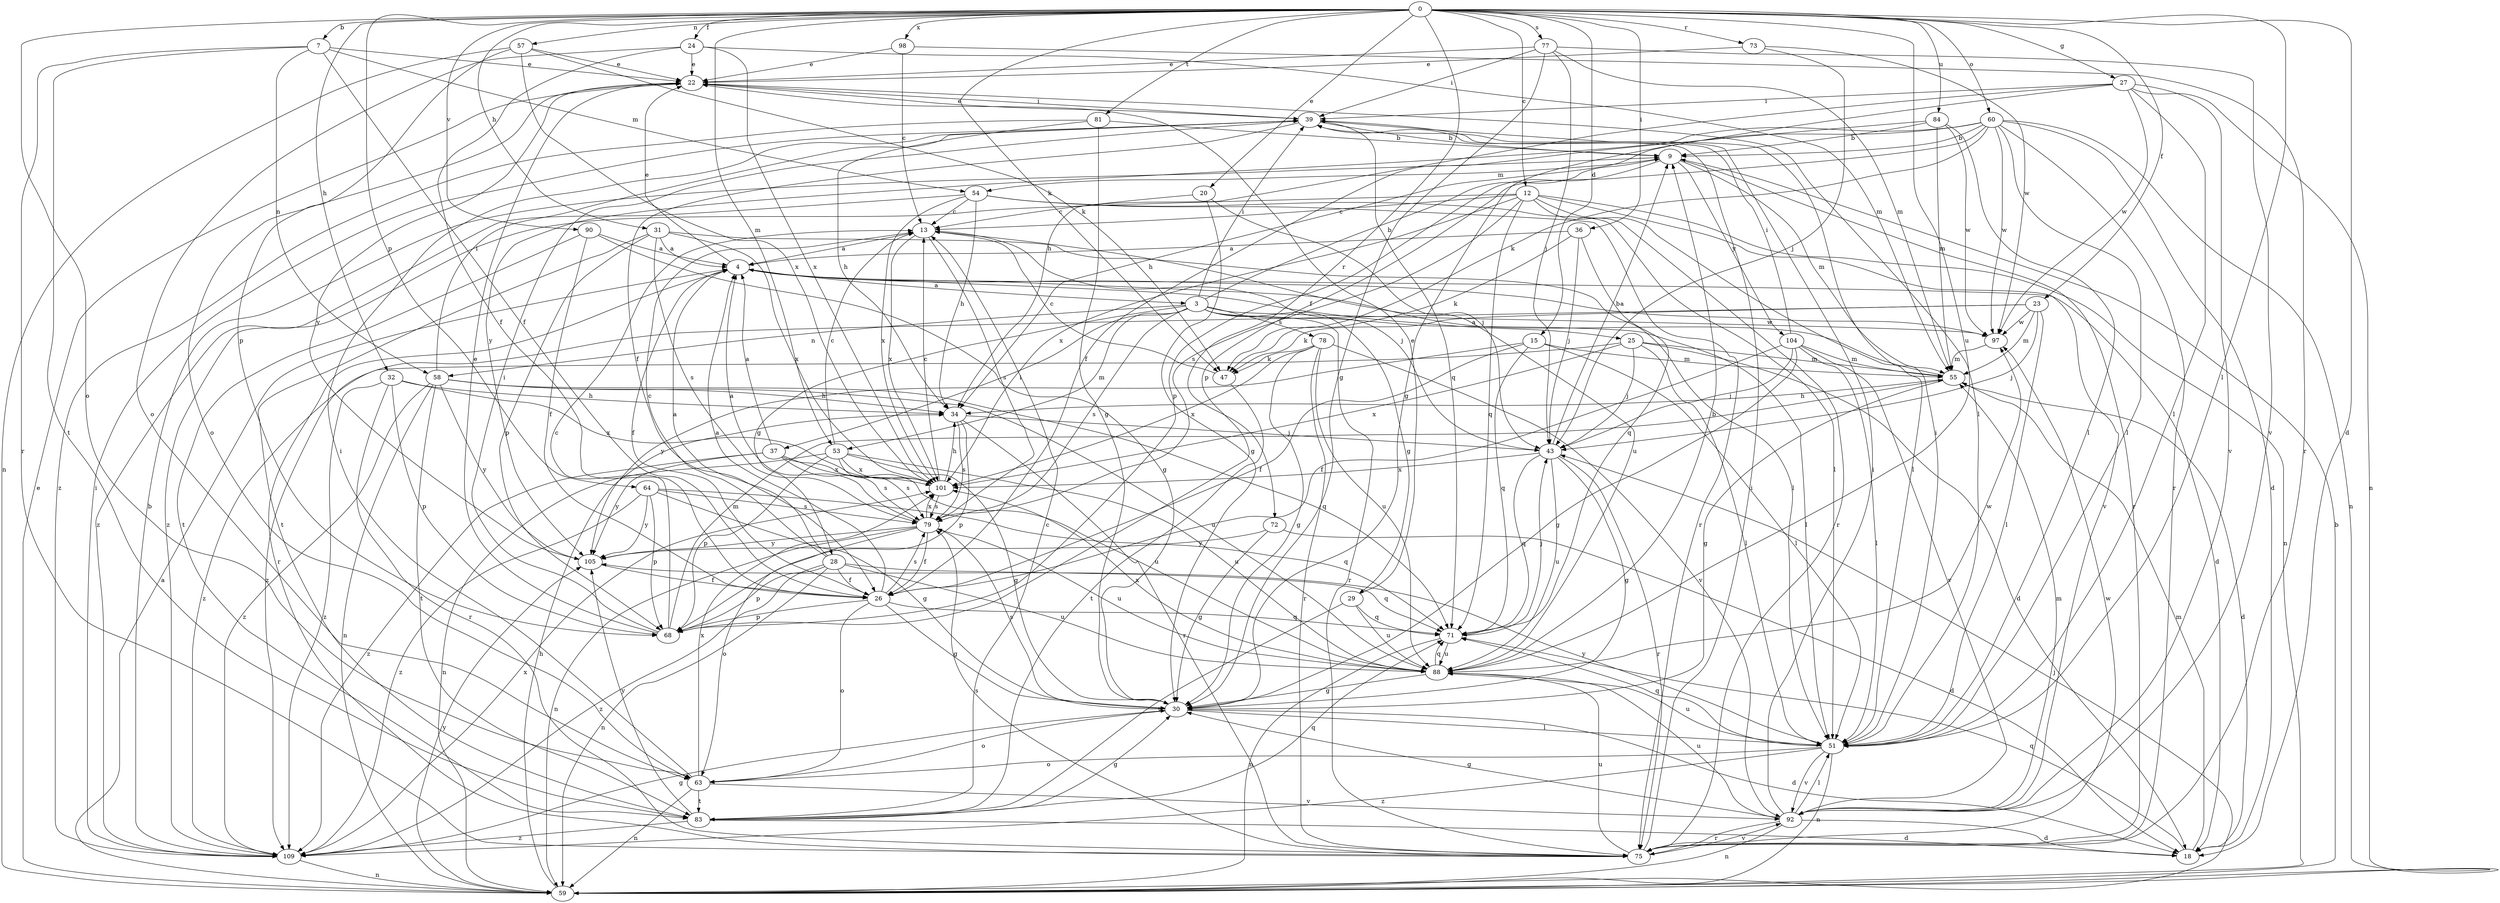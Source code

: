 strict digraph  {
0;
3;
4;
7;
9;
12;
13;
15;
18;
20;
22;
23;
24;
25;
26;
27;
28;
29;
30;
31;
32;
34;
36;
37;
39;
43;
47;
51;
53;
54;
55;
57;
58;
59;
60;
63;
64;
68;
71;
72;
73;
75;
77;
78;
79;
81;
83;
84;
88;
90;
92;
97;
98;
101;
104;
105;
109;
0 -> 7  [label=b];
0 -> 12  [label=c];
0 -> 15  [label=d];
0 -> 18  [label=d];
0 -> 20  [label=e];
0 -> 23  [label=f];
0 -> 24  [label=f];
0 -> 27  [label=g];
0 -> 31  [label=h];
0 -> 32  [label=h];
0 -> 36  [label=i];
0 -> 47  [label=k];
0 -> 51  [label=l];
0 -> 53  [label=m];
0 -> 57  [label=n];
0 -> 60  [label=o];
0 -> 63  [label=o];
0 -> 64  [label=p];
0 -> 72  [label=r];
0 -> 73  [label=r];
0 -> 77  [label=s];
0 -> 81  [label=t];
0 -> 84  [label=u];
0 -> 88  [label=u];
0 -> 90  [label=v];
0 -> 98  [label=x];
3 -> 9  [label=b];
3 -> 28  [label=g];
3 -> 29  [label=g];
3 -> 37  [label=i];
3 -> 39  [label=i];
3 -> 51  [label=l];
3 -> 53  [label=m];
3 -> 58  [label=n];
3 -> 75  [label=r];
3 -> 78  [label=s];
3 -> 79  [label=s];
3 -> 97  [label=w];
4 -> 3  [label=a];
4 -> 18  [label=d];
4 -> 22  [label=e];
4 -> 25  [label=f];
4 -> 26  [label=f];
4 -> 75  [label=r];
7 -> 22  [label=e];
7 -> 26  [label=f];
7 -> 54  [label=m];
7 -> 58  [label=n];
7 -> 75  [label=r];
7 -> 83  [label=t];
9 -> 54  [label=m];
9 -> 55  [label=m];
9 -> 68  [label=p];
9 -> 75  [label=r];
9 -> 104  [label=y];
12 -> 13  [label=c];
12 -> 51  [label=l];
12 -> 59  [label=n];
12 -> 71  [label=q];
12 -> 75  [label=r];
12 -> 79  [label=s];
12 -> 92  [label=v];
12 -> 101  [label=x];
12 -> 109  [label=z];
13 -> 4  [label=a];
13 -> 43  [label=j];
13 -> 79  [label=s];
13 -> 88  [label=u];
13 -> 101  [label=x];
15 -> 26  [label=f];
15 -> 51  [label=l];
15 -> 55  [label=m];
15 -> 71  [label=q];
15 -> 105  [label=y];
18 -> 55  [label=m];
18 -> 71  [label=q];
20 -> 13  [label=c];
20 -> 30  [label=g];
20 -> 43  [label=j];
22 -> 39  [label=i];
22 -> 51  [label=l];
22 -> 63  [label=o];
22 -> 105  [label=y];
23 -> 43  [label=j];
23 -> 47  [label=k];
23 -> 51  [label=l];
23 -> 55  [label=m];
23 -> 97  [label=w];
23 -> 109  [label=z];
24 -> 22  [label=e];
24 -> 26  [label=f];
24 -> 55  [label=m];
24 -> 63  [label=o];
24 -> 101  [label=x];
25 -> 18  [label=d];
25 -> 43  [label=j];
25 -> 51  [label=l];
25 -> 55  [label=m];
25 -> 101  [label=x];
25 -> 109  [label=z];
26 -> 4  [label=a];
26 -> 30  [label=g];
26 -> 63  [label=o];
26 -> 68  [label=p];
26 -> 71  [label=q];
26 -> 79  [label=s];
27 -> 30  [label=g];
27 -> 34  [label=h];
27 -> 39  [label=i];
27 -> 51  [label=l];
27 -> 59  [label=n];
27 -> 92  [label=v];
27 -> 97  [label=w];
28 -> 4  [label=a];
28 -> 13  [label=c];
28 -> 26  [label=f];
28 -> 59  [label=n];
28 -> 68  [label=p];
28 -> 71  [label=q];
28 -> 88  [label=u];
28 -> 109  [label=z];
29 -> 22  [label=e];
29 -> 71  [label=q];
29 -> 83  [label=t];
29 -> 88  [label=u];
30 -> 18  [label=d];
30 -> 51  [label=l];
30 -> 63  [label=o];
30 -> 79  [label=s];
31 -> 4  [label=a];
31 -> 51  [label=l];
31 -> 68  [label=p];
31 -> 79  [label=s];
31 -> 83  [label=t];
31 -> 101  [label=x];
32 -> 34  [label=h];
32 -> 68  [label=p];
32 -> 75  [label=r];
32 -> 101  [label=x];
32 -> 109  [label=z];
34 -> 43  [label=j];
34 -> 68  [label=p];
34 -> 75  [label=r];
34 -> 79  [label=s];
36 -> 4  [label=a];
36 -> 43  [label=j];
36 -> 47  [label=k];
36 -> 71  [label=q];
37 -> 4  [label=a];
37 -> 79  [label=s];
37 -> 88  [label=u];
37 -> 101  [label=x];
37 -> 105  [label=y];
37 -> 109  [label=z];
39 -> 9  [label=b];
39 -> 22  [label=e];
39 -> 26  [label=f];
39 -> 71  [label=q];
43 -> 9  [label=b];
43 -> 30  [label=g];
43 -> 71  [label=q];
43 -> 75  [label=r];
43 -> 88  [label=u];
43 -> 101  [label=x];
47 -> 13  [label=c];
47 -> 83  [label=t];
51 -> 39  [label=i];
51 -> 59  [label=n];
51 -> 63  [label=o];
51 -> 71  [label=q];
51 -> 88  [label=u];
51 -> 92  [label=v];
51 -> 105  [label=y];
51 -> 109  [label=z];
53 -> 13  [label=c];
53 -> 30  [label=g];
53 -> 59  [label=n];
53 -> 68  [label=p];
53 -> 79  [label=s];
53 -> 88  [label=u];
53 -> 101  [label=x];
54 -> 13  [label=c];
54 -> 34  [label=h];
54 -> 51  [label=l];
54 -> 75  [label=r];
54 -> 101  [label=x];
54 -> 109  [label=z];
55 -> 4  [label=a];
55 -> 18  [label=d];
55 -> 30  [label=g];
55 -> 34  [label=h];
57 -> 22  [label=e];
57 -> 47  [label=k];
57 -> 59  [label=n];
57 -> 68  [label=p];
57 -> 101  [label=x];
58 -> 34  [label=h];
58 -> 39  [label=i];
58 -> 59  [label=n];
58 -> 71  [label=q];
58 -> 83  [label=t];
58 -> 88  [label=u];
58 -> 105  [label=y];
58 -> 109  [label=z];
59 -> 4  [label=a];
59 -> 9  [label=b];
59 -> 22  [label=e];
59 -> 34  [label=h];
59 -> 43  [label=j];
59 -> 105  [label=y];
60 -> 9  [label=b];
60 -> 18  [label=d];
60 -> 34  [label=h];
60 -> 47  [label=k];
60 -> 51  [label=l];
60 -> 59  [label=n];
60 -> 68  [label=p];
60 -> 75  [label=r];
60 -> 97  [label=w];
60 -> 105  [label=y];
63 -> 39  [label=i];
63 -> 59  [label=n];
63 -> 83  [label=t];
63 -> 92  [label=v];
63 -> 101  [label=x];
64 -> 30  [label=g];
64 -> 68  [label=p];
64 -> 71  [label=q];
64 -> 79  [label=s];
64 -> 105  [label=y];
64 -> 109  [label=z];
68 -> 13  [label=c];
68 -> 22  [label=e];
68 -> 39  [label=i];
68 -> 55  [label=m];
71 -> 43  [label=j];
71 -> 59  [label=n];
71 -> 88  [label=u];
72 -> 18  [label=d];
72 -> 30  [label=g];
72 -> 105  [label=y];
73 -> 22  [label=e];
73 -> 43  [label=j];
73 -> 97  [label=w];
75 -> 39  [label=i];
75 -> 79  [label=s];
75 -> 88  [label=u];
75 -> 92  [label=v];
75 -> 97  [label=w];
77 -> 22  [label=e];
77 -> 30  [label=g];
77 -> 39  [label=i];
77 -> 43  [label=j];
77 -> 55  [label=m];
77 -> 92  [label=v];
78 -> 30  [label=g];
78 -> 47  [label=k];
78 -> 75  [label=r];
78 -> 88  [label=u];
78 -> 92  [label=v];
78 -> 101  [label=x];
79 -> 4  [label=a];
79 -> 26  [label=f];
79 -> 59  [label=n];
79 -> 63  [label=o];
79 -> 88  [label=u];
79 -> 101  [label=x];
79 -> 105  [label=y];
81 -> 9  [label=b];
81 -> 30  [label=g];
81 -> 34  [label=h];
81 -> 109  [label=z];
83 -> 13  [label=c];
83 -> 18  [label=d];
83 -> 30  [label=g];
83 -> 71  [label=q];
83 -> 105  [label=y];
83 -> 109  [label=z];
84 -> 9  [label=b];
84 -> 26  [label=f];
84 -> 51  [label=l];
84 -> 55  [label=m];
84 -> 97  [label=w];
88 -> 9  [label=b];
88 -> 30  [label=g];
88 -> 71  [label=q];
88 -> 97  [label=w];
88 -> 101  [label=x];
90 -> 4  [label=a];
90 -> 26  [label=f];
90 -> 30  [label=g];
90 -> 83  [label=t];
92 -> 18  [label=d];
92 -> 30  [label=g];
92 -> 39  [label=i];
92 -> 51  [label=l];
92 -> 55  [label=m];
92 -> 59  [label=n];
92 -> 75  [label=r];
92 -> 88  [label=u];
97 -> 4  [label=a];
97 -> 55  [label=m];
98 -> 13  [label=c];
98 -> 22  [label=e];
98 -> 75  [label=r];
101 -> 13  [label=c];
101 -> 34  [label=h];
101 -> 79  [label=s];
104 -> 26  [label=f];
104 -> 30  [label=g];
104 -> 39  [label=i];
104 -> 43  [label=j];
104 -> 51  [label=l];
104 -> 55  [label=m];
104 -> 92  [label=v];
105 -> 26  [label=f];
109 -> 9  [label=b];
109 -> 30  [label=g];
109 -> 39  [label=i];
109 -> 59  [label=n];
109 -> 101  [label=x];
}
